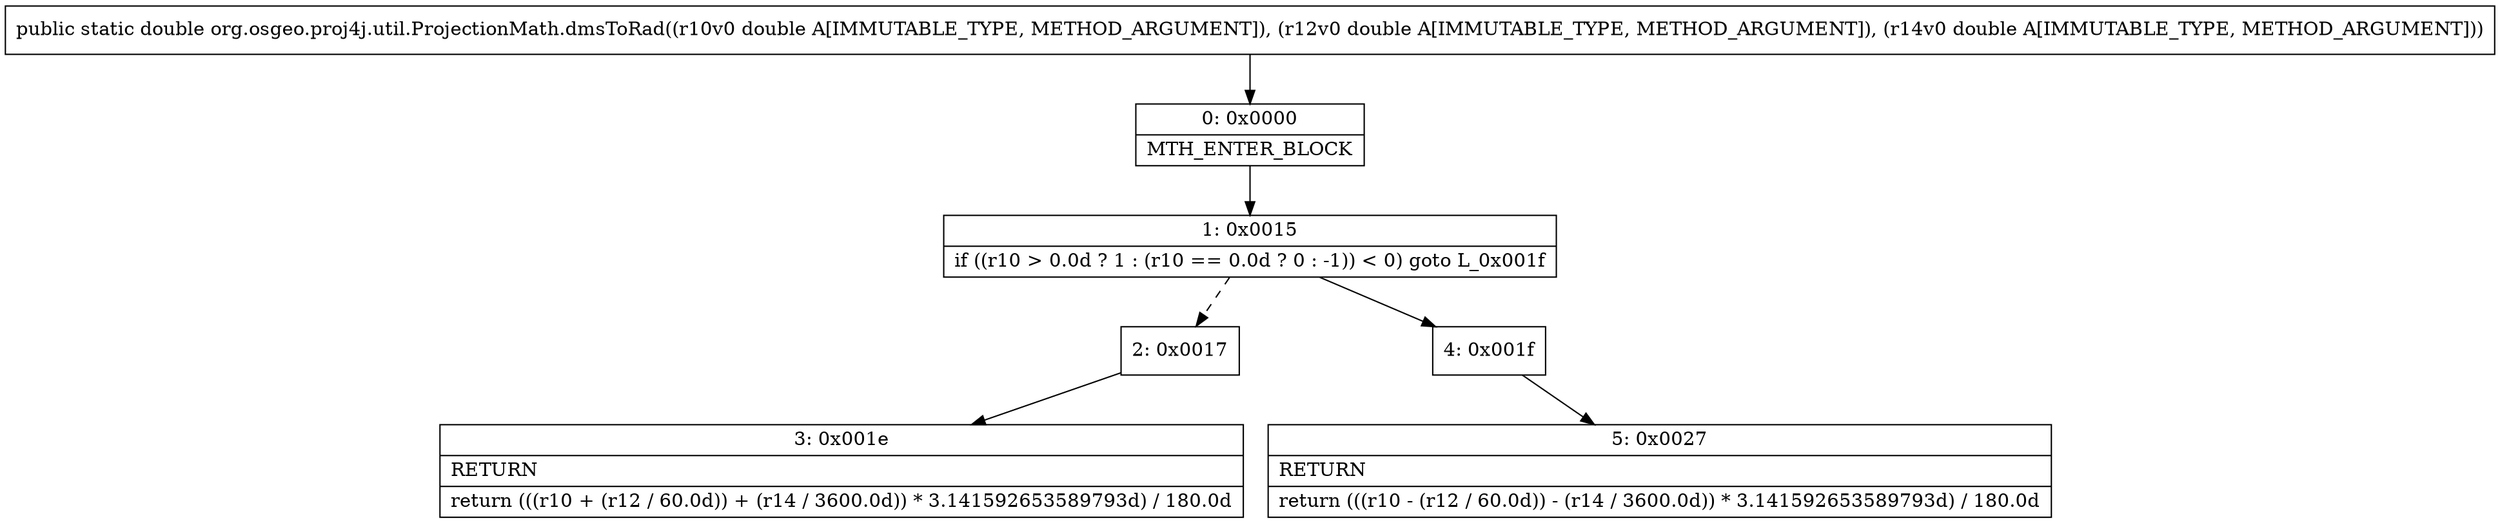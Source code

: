digraph "CFG fororg.osgeo.proj4j.util.ProjectionMath.dmsToRad(DDD)D" {
Node_0 [shape=record,label="{0\:\ 0x0000|MTH_ENTER_BLOCK\l}"];
Node_1 [shape=record,label="{1\:\ 0x0015|if ((r10 \> 0.0d ? 1 : (r10 == 0.0d ? 0 : \-1)) \< 0) goto L_0x001f\l}"];
Node_2 [shape=record,label="{2\:\ 0x0017}"];
Node_3 [shape=record,label="{3\:\ 0x001e|RETURN\l|return (((r10 + (r12 \/ 60.0d)) + (r14 \/ 3600.0d)) * 3.141592653589793d) \/ 180.0d\l}"];
Node_4 [shape=record,label="{4\:\ 0x001f}"];
Node_5 [shape=record,label="{5\:\ 0x0027|RETURN\l|return (((r10 \- (r12 \/ 60.0d)) \- (r14 \/ 3600.0d)) * 3.141592653589793d) \/ 180.0d\l}"];
MethodNode[shape=record,label="{public static double org.osgeo.proj4j.util.ProjectionMath.dmsToRad((r10v0 double A[IMMUTABLE_TYPE, METHOD_ARGUMENT]), (r12v0 double A[IMMUTABLE_TYPE, METHOD_ARGUMENT]), (r14v0 double A[IMMUTABLE_TYPE, METHOD_ARGUMENT])) }"];
MethodNode -> Node_0;
Node_0 -> Node_1;
Node_1 -> Node_2[style=dashed];
Node_1 -> Node_4;
Node_2 -> Node_3;
Node_4 -> Node_5;
}

